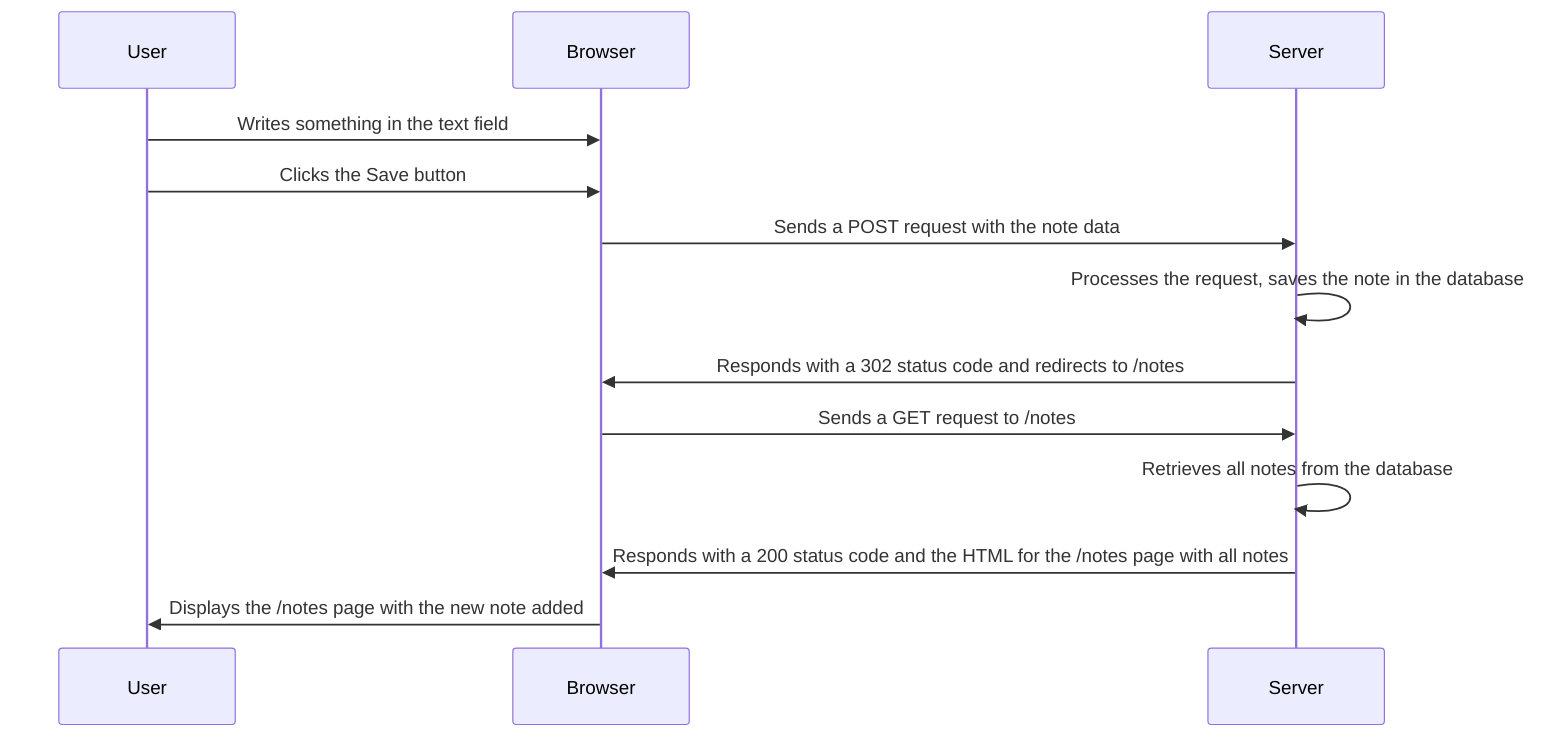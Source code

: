 sequenceDiagram
    Participant User as User
    Participant Browser as Browser
    Participant Server as Server
    User->>Browser: Writes something in the text field
    User->>Browser: Clicks the Save button
    Browser->>Server: Sends a POST request with the note data
    Server->>Server: Processes the request, saves the note in the database
    Server->>Browser: Responds with a 302 status code and redirects to /notes
    Browser->>Server: Sends a GET request to /notes
    Server->>Server: Retrieves all notes from the database
    Server->>Browser: Responds with a 200 status code and the HTML for the /notes page with all notes
    Browser->>User: Displays the /notes page with the new note added